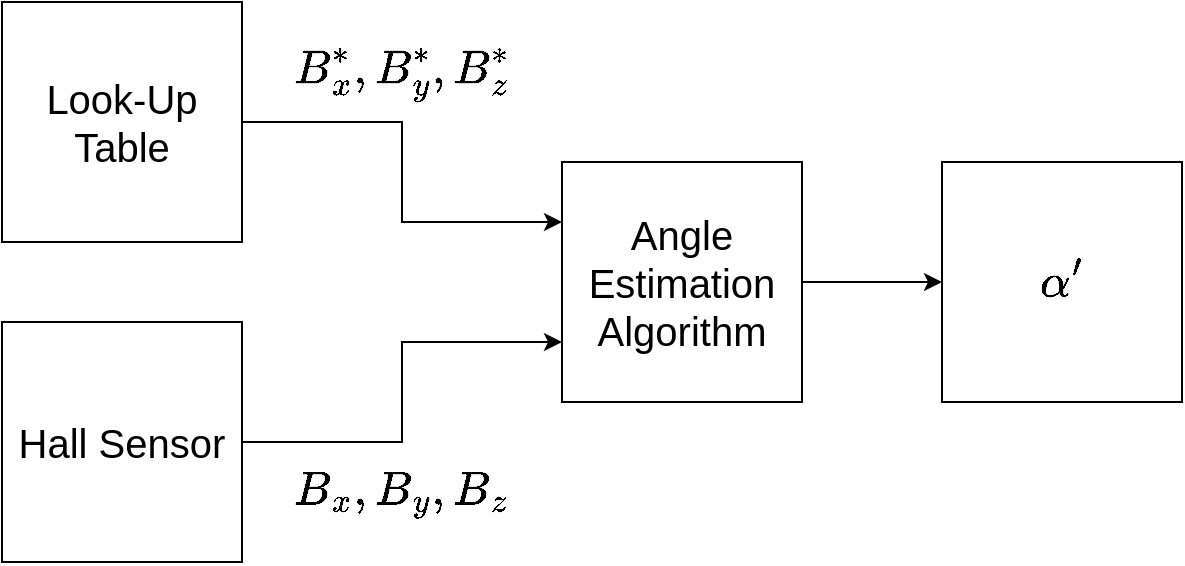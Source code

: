 <mxfile version="24.4.6" type="device">
  <diagram name="Seite-1" id="q3yEebcb23m3gK3sJ7Ge">
    <mxGraphModel dx="955" dy="645" grid="1" gridSize="10" guides="1" tooltips="1" connect="1" arrows="1" fold="1" page="1" pageScale="1" pageWidth="1600" pageHeight="1200" math="1" shadow="0">
      <root>
        <mxCell id="0" />
        <mxCell id="1" parent="0" />
        <mxCell id="ZeetJDig1duTQM4KWfbx-10" style="edgeStyle=orthogonalEdgeStyle;rounded=0;orthogonalLoop=1;jettySize=auto;html=1;entryX=0;entryY=0.25;entryDx=0;entryDy=0;" edge="1" parent="1" source="ZeetJDig1duTQM4KWfbx-1" target="ZeetJDig1duTQM4KWfbx-3">
          <mxGeometry relative="1" as="geometry" />
        </mxCell>
        <mxCell id="ZeetJDig1duTQM4KWfbx-1" value="Look-Up&lt;div style=&quot;font-size: 20px;&quot;&gt;Table&lt;/div&gt;" style="whiteSpace=wrap;html=1;aspect=fixed;fontSize=20;" vertex="1" parent="1">
          <mxGeometry x="280" y="300" width="120" height="120" as="geometry" />
        </mxCell>
        <mxCell id="ZeetJDig1duTQM4KWfbx-11" style="edgeStyle=orthogonalEdgeStyle;rounded=0;orthogonalLoop=1;jettySize=auto;html=1;entryX=0;entryY=0.75;entryDx=0;entryDy=0;" edge="1" parent="1" source="ZeetJDig1duTQM4KWfbx-2" target="ZeetJDig1duTQM4KWfbx-3">
          <mxGeometry relative="1" as="geometry" />
        </mxCell>
        <mxCell id="ZeetJDig1duTQM4KWfbx-2" value="Hall Sensor" style="whiteSpace=wrap;html=1;aspect=fixed;fontSize=20;" vertex="1" parent="1">
          <mxGeometry x="280" y="460" width="120" height="120" as="geometry" />
        </mxCell>
        <mxCell id="ZeetJDig1duTQM4KWfbx-13" value="" style="edgeStyle=orthogonalEdgeStyle;rounded=0;orthogonalLoop=1;jettySize=auto;html=1;" edge="1" parent="1" source="ZeetJDig1duTQM4KWfbx-3" target="ZeetJDig1duTQM4KWfbx-12">
          <mxGeometry relative="1" as="geometry">
            <Array as="points">
              <mxPoint x="740" y="440" />
              <mxPoint x="740" y="440" />
            </Array>
          </mxGeometry>
        </mxCell>
        <mxCell id="ZeetJDig1duTQM4KWfbx-3" value="Angle Estimation Algorithm" style="whiteSpace=wrap;html=1;aspect=fixed;fontSize=20;" vertex="1" parent="1">
          <mxGeometry x="560" y="380" width="120" height="120" as="geometry" />
        </mxCell>
        <mxCell id="ZeetJDig1duTQM4KWfbx-12" value="$$\alpha&#39;$$" style="whiteSpace=wrap;html=1;aspect=fixed;fontSize=20;" vertex="1" parent="1">
          <mxGeometry x="750" y="380" width="120" height="120" as="geometry" />
        </mxCell>
        <mxCell id="ZeetJDig1duTQM4KWfbx-14" value="$$B_x^*, B_y^*, B_z^*$$" style="text;html=1;align=center;verticalAlign=middle;whiteSpace=wrap;rounded=0;fontSize=20;" vertex="1" parent="1">
          <mxGeometry x="450" y="320" width="60" height="30" as="geometry" />
        </mxCell>
        <mxCell id="ZeetJDig1duTQM4KWfbx-15" value="$$B_x, B_y, B_z$$" style="text;html=1;align=center;verticalAlign=middle;whiteSpace=wrap;rounded=0;fontSize=20;" vertex="1" parent="1">
          <mxGeometry x="450" y="530" width="60" height="30" as="geometry" />
        </mxCell>
      </root>
    </mxGraphModel>
  </diagram>
</mxfile>
